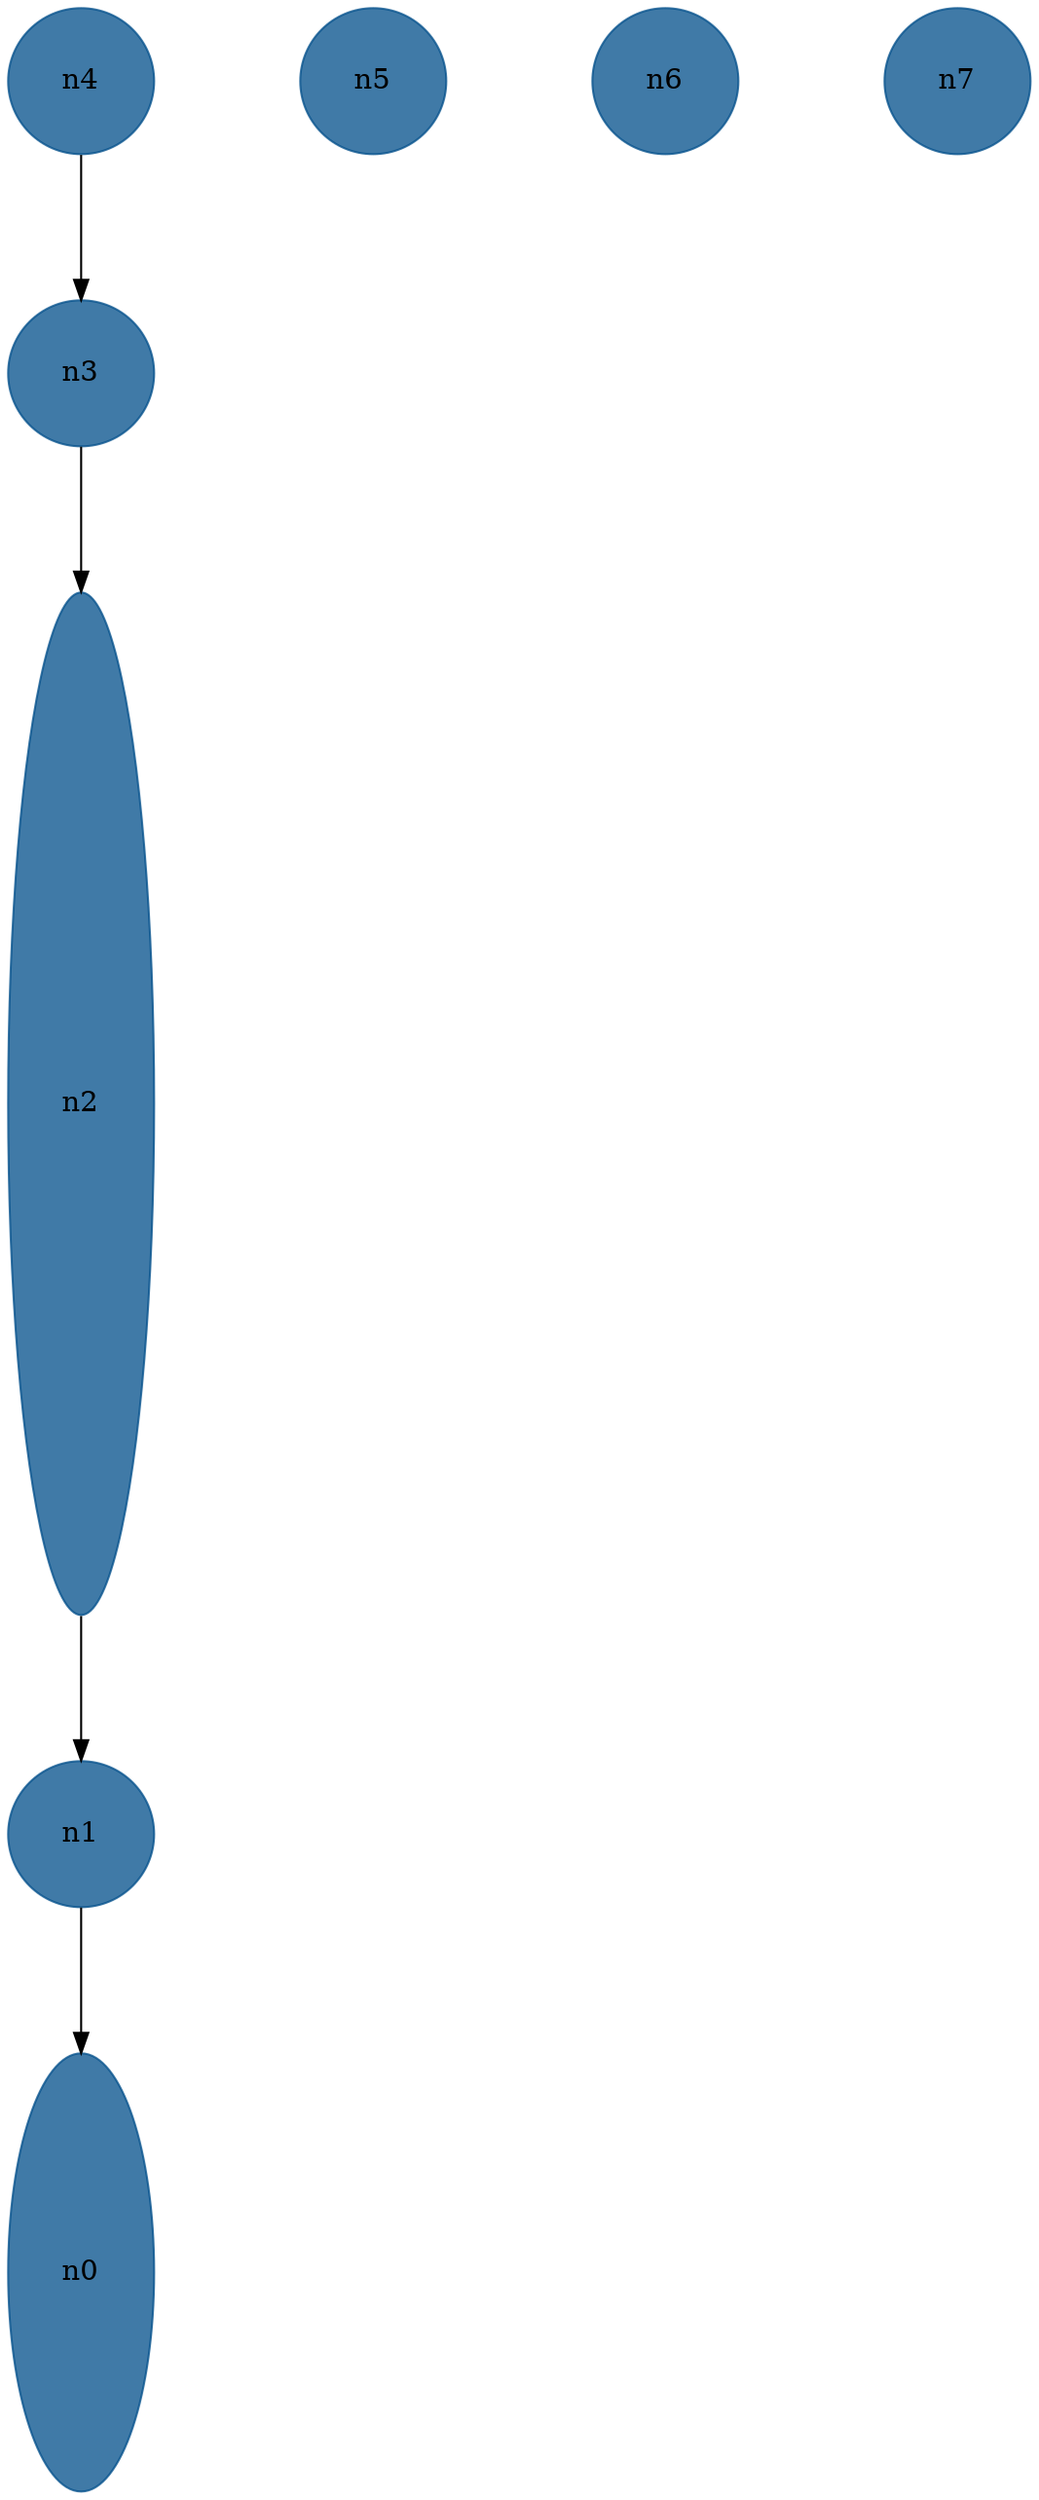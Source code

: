 //do not use DOT to generate pdf use NEATO or FDP
digraph{
layout="neato";
splines="ortho";
n4[shape="ellipse", style="filled", color="#004E8ABF", pos="0,18!", height="1", width="1"];
n4 -> n3;
n5[shape="ellipse", style="filled", color="#004E8ABF", pos="2,18!", height="1", width="1"];
n6[shape="ellipse", style="filled", color="#004E8ABF", pos="4,18!", height="1", width="1"];
n7[shape="ellipse", style="filled", color="#004E8ABF", pos="6,18!", height="1", width="1"];
n3[shape="ellipse", style="filled", color="#004E8ABF", pos="0,16!", height="1", width="1"];
n3 -> n2;
n2[shape="ellipse", style="filled", color="#004E8ABF", pos="0,11!", height="7", width="1"];
n2 -> n1;
n1[shape="ellipse", style="filled", color="#004E8ABF", pos="0,6!", height="1", width="1"];
n1 -> n0;
n0[shape="ellipse", style="filled", color="#004E8ABF", pos="0,3!", height="3", width="1"];
}